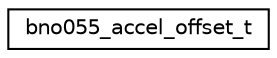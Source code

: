 digraph "Graphical Class Hierarchy"
{
  edge [fontname="Helvetica",fontsize="10",labelfontname="Helvetica",labelfontsize="10"];
  node [fontname="Helvetica",fontsize="10",shape=record];
  rankdir="LR";
  Node1 [label="bno055_accel_offset_t",height=0.2,width=0.4,color="black", fillcolor="white", style="filled",URL="$structbno055__accel__offset__t.html",tooltip="struct for Accel offset "];
}
